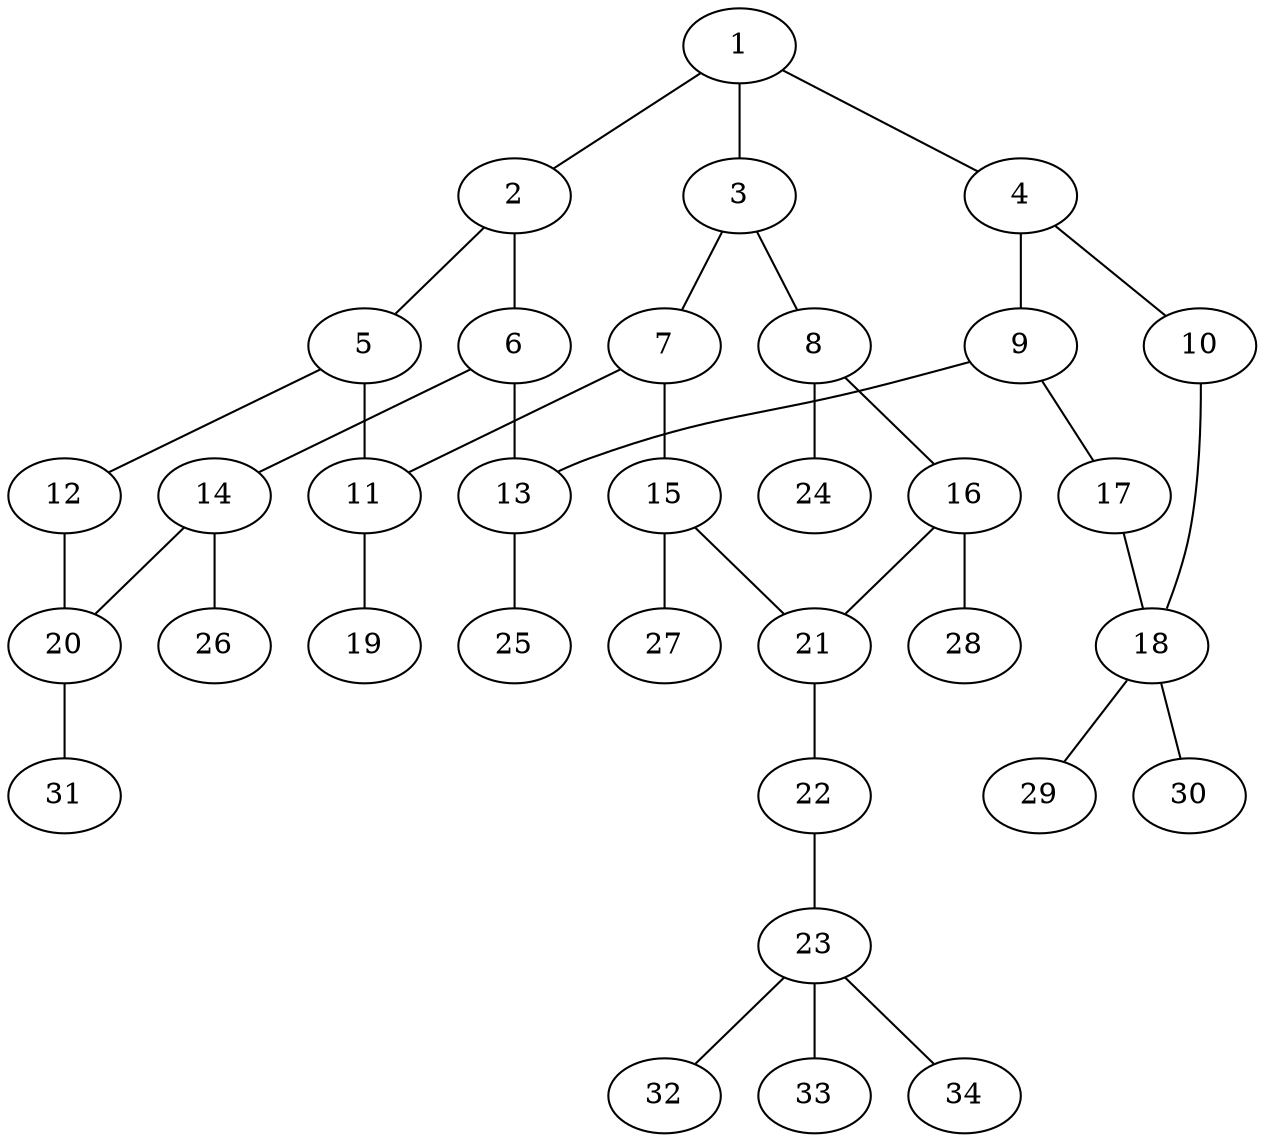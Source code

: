 graph molecule_1042 {
	1	 [chem=C];
	2	 [chem=C];
	1 -- 2	 [valence=1];
	3	 [chem=C];
	1 -- 3	 [valence=1];
	4	 [chem=C];
	1 -- 4	 [valence=2];
	5	 [chem=C];
	2 -- 5	 [valence=2];
	6	 [chem=C];
	2 -- 6	 [valence=1];
	7	 [chem=C];
	3 -- 7	 [valence=2];
	8	 [chem=C];
	3 -- 8	 [valence=1];
	9	 [chem=C];
	4 -- 9	 [valence=1];
	10	 [chem=O];
	4 -- 10	 [valence=1];
	11	 [chem=C];
	5 -- 11	 [valence=1];
	12	 [chem=N];
	5 -- 12	 [valence=1];
	13	 [chem=C];
	6 -- 13	 [valence=1];
	14	 [chem=C];
	6 -- 14	 [valence=2];
	7 -- 11	 [valence=1];
	15	 [chem=C];
	7 -- 15	 [valence=1];
	16	 [chem=C];
	8 -- 16	 [valence=2];
	24	 [chem=H];
	8 -- 24	 [valence=1];
	9 -- 13	 [valence=2];
	17	 [chem=O];
	9 -- 17	 [valence=1];
	18	 [chem=C];
	10 -- 18	 [valence=1];
	19	 [chem=O];
	11 -- 19	 [valence=2];
	20	 [chem=C];
	12 -- 20	 [valence=2];
	25	 [chem=H];
	13 -- 25	 [valence=1];
	14 -- 20	 [valence=1];
	26	 [chem=H];
	14 -- 26	 [valence=1];
	21	 [chem=C];
	15 -- 21	 [valence=2];
	27	 [chem=H];
	15 -- 27	 [valence=1];
	16 -- 21	 [valence=1];
	28	 [chem=H];
	16 -- 28	 [valence=1];
	17 -- 18	 [valence=1];
	29	 [chem=H];
	18 -- 29	 [valence=1];
	30	 [chem=H];
	18 -- 30	 [valence=1];
	31	 [chem=H];
	20 -- 31	 [valence=1];
	22	 [chem=O];
	21 -- 22	 [valence=1];
	23	 [chem=C];
	22 -- 23	 [valence=1];
	32	 [chem=H];
	23 -- 32	 [valence=1];
	33	 [chem=H];
	23 -- 33	 [valence=1];
	34	 [chem=H];
	23 -- 34	 [valence=1];
}

